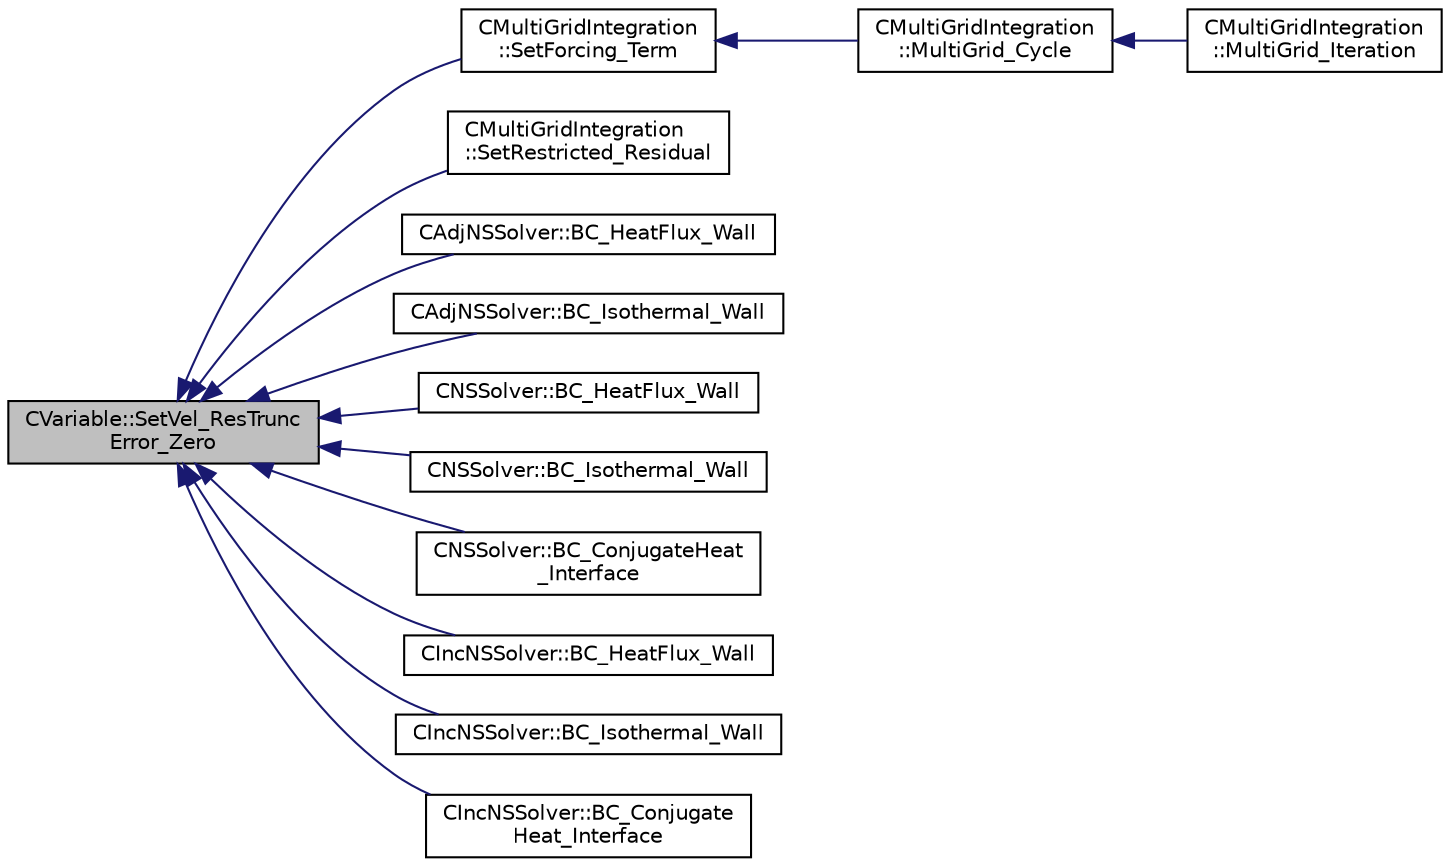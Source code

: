 digraph "CVariable::SetVel_ResTruncError_Zero"
{
  edge [fontname="Helvetica",fontsize="10",labelfontname="Helvetica",labelfontsize="10"];
  node [fontname="Helvetica",fontsize="10",shape=record];
  rankdir="LR";
  Node7045 [label="CVariable::SetVel_ResTrunc\lError_Zero",height=0.2,width=0.4,color="black", fillcolor="grey75", style="filled", fontcolor="black"];
  Node7045 -> Node7046 [dir="back",color="midnightblue",fontsize="10",style="solid",fontname="Helvetica"];
  Node7046 [label="CMultiGridIntegration\l::SetForcing_Term",height=0.2,width=0.4,color="black", fillcolor="white", style="filled",URL="$class_c_multi_grid_integration.html#a3bfd97747d2b461a40b117d50fa4e0ec",tooltip="Compute the forcing term. "];
  Node7046 -> Node7047 [dir="back",color="midnightblue",fontsize="10",style="solid",fontname="Helvetica"];
  Node7047 [label="CMultiGridIntegration\l::MultiGrid_Cycle",height=0.2,width=0.4,color="black", fillcolor="white", style="filled",URL="$class_c_multi_grid_integration.html#aa9a52a00a3417c465307ae6aea035f41",tooltip="Perform a Full-Approximation Storage (FAS) Multigrid. "];
  Node7047 -> Node7048 [dir="back",color="midnightblue",fontsize="10",style="solid",fontname="Helvetica"];
  Node7048 [label="CMultiGridIntegration\l::MultiGrid_Iteration",height=0.2,width=0.4,color="black", fillcolor="white", style="filled",URL="$class_c_multi_grid_integration.html#af0b4014222a37402257b735d2ca32a81",tooltip="This subroutine calls the MultiGrid_Cycle and also prepare the multigrid levels and the monitoring..."];
  Node7045 -> Node7049 [dir="back",color="midnightblue",fontsize="10",style="solid",fontname="Helvetica"];
  Node7049 [label="CMultiGridIntegration\l::SetRestricted_Residual",height=0.2,width=0.4,color="black", fillcolor="white", style="filled",URL="$class_c_multi_grid_integration.html#acc951bf952abb2cc8b6eaceb1b4a37f3",tooltip="Compute truncation error in the coarse grid using the fine grid information. "];
  Node7045 -> Node7050 [dir="back",color="midnightblue",fontsize="10",style="solid",fontname="Helvetica"];
  Node7050 [label="CAdjNSSolver::BC_HeatFlux_Wall",height=0.2,width=0.4,color="black", fillcolor="white", style="filled",URL="$class_c_adj_n_s_solver.html#a1a251c98efda4a84d7cd7751cc032113",tooltip="Impose via the residual or brute force the Navier-Stokes adjoint boundary condition (heat flux)..."];
  Node7045 -> Node7051 [dir="back",color="midnightblue",fontsize="10",style="solid",fontname="Helvetica"];
  Node7051 [label="CAdjNSSolver::BC_Isothermal_Wall",height=0.2,width=0.4,color="black", fillcolor="white", style="filled",URL="$class_c_adj_n_s_solver.html#a20cd2fa256386da7791e11f40b701003",tooltip="Impose via the residual or brute force the Navier-Stokes adjoint boundary condition (heat flux)..."];
  Node7045 -> Node7052 [dir="back",color="midnightblue",fontsize="10",style="solid",fontname="Helvetica"];
  Node7052 [label="CNSSolver::BC_HeatFlux_Wall",height=0.2,width=0.4,color="black", fillcolor="white", style="filled",URL="$class_c_n_s_solver.html#a94ecf958fefe5b9f6135ac0e14d1ea80",tooltip="Impose a constant heat-flux condition at the wall. "];
  Node7045 -> Node7053 [dir="back",color="midnightblue",fontsize="10",style="solid",fontname="Helvetica"];
  Node7053 [label="CNSSolver::BC_Isothermal_Wall",height=0.2,width=0.4,color="black", fillcolor="white", style="filled",URL="$class_c_n_s_solver.html#acc95e1ac60fd8a27a8e44d1015c7deba",tooltip="Impose the Navier-Stokes boundary condition (strong). "];
  Node7045 -> Node7054 [dir="back",color="midnightblue",fontsize="10",style="solid",fontname="Helvetica"];
  Node7054 [label="CNSSolver::BC_ConjugateHeat\l_Interface",height=0.2,width=0.4,color="black", fillcolor="white", style="filled",URL="$class_c_n_s_solver.html#ad7c717280b27282a9e02bb1c0b50480a",tooltip="Impose the Navier-Stokes boundary condition (strong) with values from a CHT coupling. "];
  Node7045 -> Node7055 [dir="back",color="midnightblue",fontsize="10",style="solid",fontname="Helvetica"];
  Node7055 [label="CIncNSSolver::BC_HeatFlux_Wall",height=0.2,width=0.4,color="black", fillcolor="white", style="filled",URL="$class_c_inc_n_s_solver.html#af64e336b5dd2ffd669bbb8924c896b3e",tooltip="Impose a no-slip condition. "];
  Node7045 -> Node7056 [dir="back",color="midnightblue",fontsize="10",style="solid",fontname="Helvetica"];
  Node7056 [label="CIncNSSolver::BC_Isothermal_Wall",height=0.2,width=0.4,color="black", fillcolor="white", style="filled",URL="$class_c_inc_n_s_solver.html#aff9a4fe7596b26665f888b60a39d5076",tooltip="Impose an isothermal temperature condition at the wall. "];
  Node7045 -> Node7057 [dir="back",color="midnightblue",fontsize="10",style="solid",fontname="Helvetica"];
  Node7057 [label="CIncNSSolver::BC_Conjugate\lHeat_Interface",height=0.2,width=0.4,color="black", fillcolor="white", style="filled",URL="$class_c_inc_n_s_solver.html#a63488a5dc1ba150b2b0d74b389c9cfa7",tooltip="Impose the (received) conjugate heat variables. "];
}

